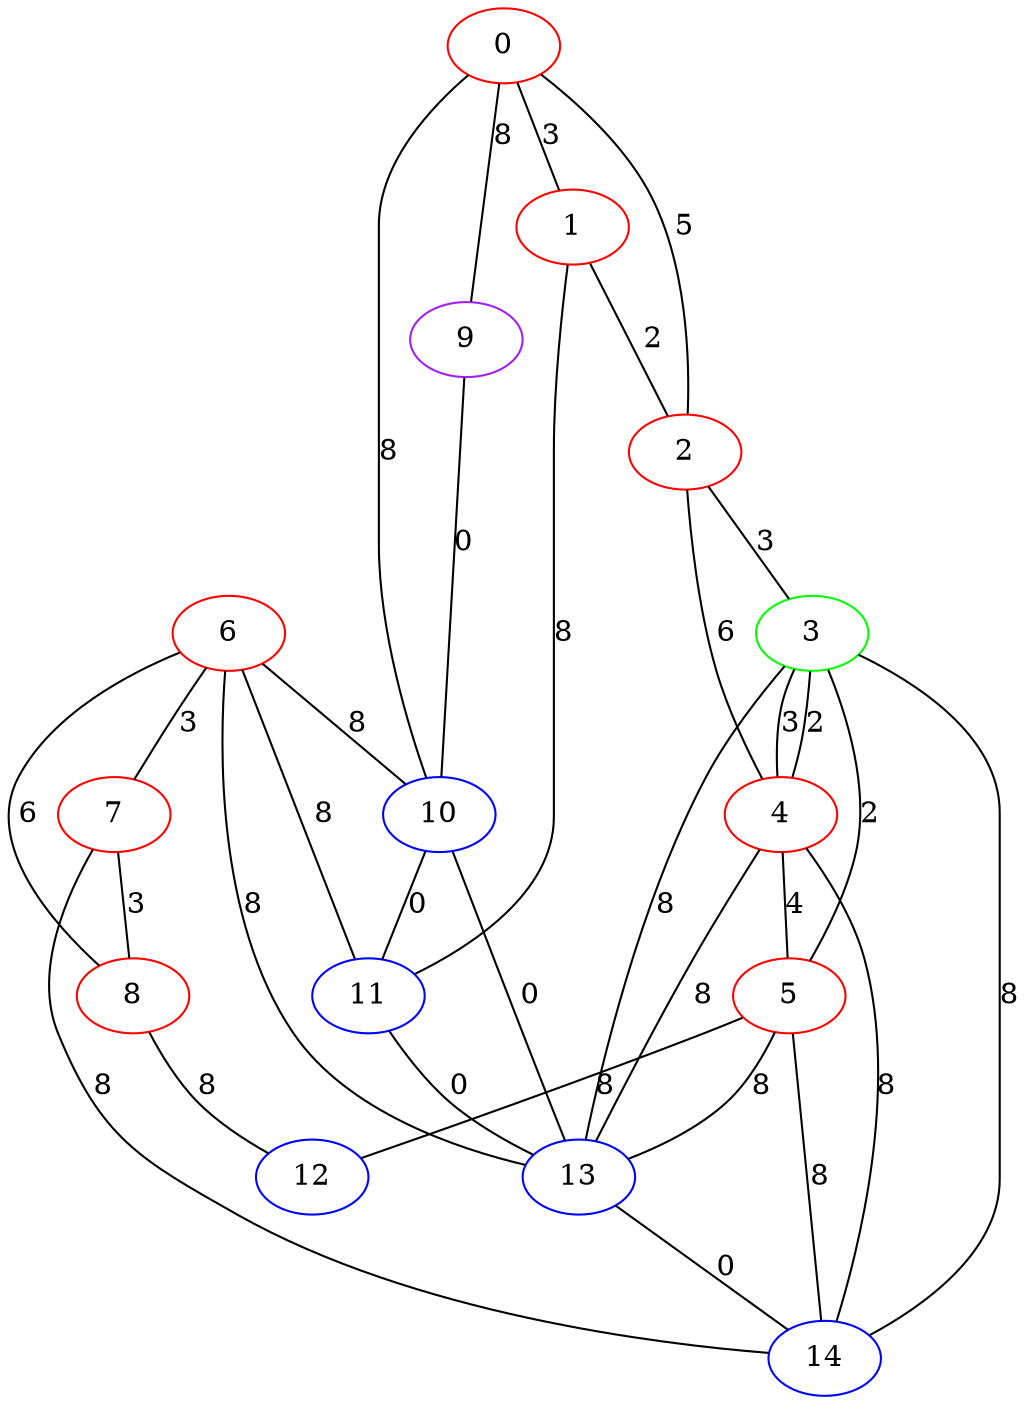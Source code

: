 graph "" {
0 [color=red, weight=1];
1 [color=red, weight=1];
2 [color=red, weight=1];
3 [color=green, weight=2];
4 [color=red, weight=1];
5 [color=red, weight=1];
6 [color=red, weight=1];
7 [color=red, weight=1];
8 [color=red, weight=1];
9 [color=purple, weight=4];
10 [color=blue, weight=3];
11 [color=blue, weight=3];
12 [color=blue, weight=3];
13 [color=blue, weight=3];
14 [color=blue, weight=3];
0 -- 1  [key=0, label=3];
0 -- 2  [key=0, label=5];
0 -- 10  [key=0, label=8];
0 -- 9  [key=0, label=8];
1 -- 2  [key=0, label=2];
1 -- 11  [key=0, label=8];
2 -- 3  [key=0, label=3];
2 -- 4  [key=0, label=6];
3 -- 4  [key=0, label=3];
3 -- 4  [key=1, label=2];
3 -- 5  [key=0, label=2];
3 -- 14  [key=0, label=8];
3 -- 13  [key=0, label=8];
4 -- 5  [key=0, label=4];
4 -- 14  [key=0, label=8];
4 -- 13  [key=0, label=8];
5 -- 12  [key=0, label=8];
5 -- 13  [key=0, label=8];
5 -- 14  [key=0, label=8];
6 -- 8  [key=0, label=6];
6 -- 10  [key=0, label=8];
6 -- 11  [key=0, label=8];
6 -- 13  [key=0, label=8];
6 -- 7  [key=0, label=3];
7 -- 8  [key=0, label=3];
7 -- 14  [key=0, label=8];
8 -- 12  [key=0, label=8];
9 -- 10  [key=0, label=0];
10 -- 11  [key=0, label=0];
10 -- 13  [key=0, label=0];
11 -- 13  [key=0, label=0];
13 -- 14  [key=0, label=0];
}

